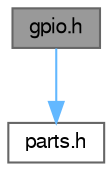 digraph "gpio.h"
{
 // LATEX_PDF_SIZE
  bgcolor="transparent";
  edge [fontname=FreeSans,fontsize=10,labelfontname=FreeSans,labelfontsize=10];
  node [fontname=FreeSans,fontsize=10,shape=box,height=0.2,width=0.4];
  Node1 [label="gpio.h",height=0.2,width=0.4,color="gray40", fillcolor="grey60", style="filled", fontcolor="black",tooltip="Common GPIO API."];
  Node1 -> Node2 [color="steelblue1",style="solid"];
  Node2 [label="parts.h",height=0.2,width=0.4,color="grey40", fillcolor="white", style="filled",URL="$parts_8h.html",tooltip="Atmel part identification macros."];
}
